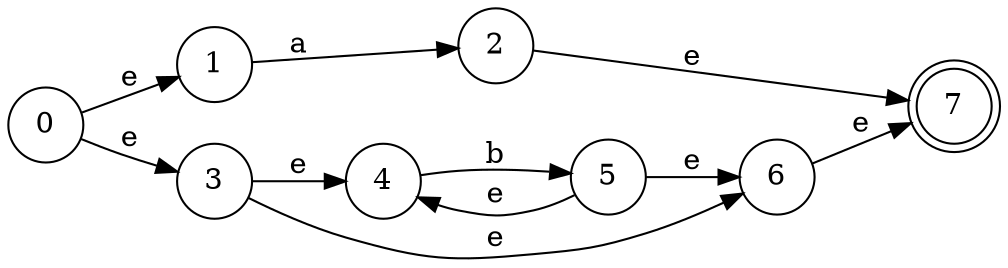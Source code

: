 strict digraph {
	rankdir=LR
	node [shape=circle]
	0 -> 1 [label=e]
	1 -> 2 [label=a]
	0 -> 3 [label=e]
	3 -> 4 [label=e]
	4 -> 5 [label=b]
	5 -> 4 [label=e]
	5 -> 6 [label=e]
	3 -> 6 [label=e]
	3 -> 4
	2 -> 7 [label=e]
	6 -> 7 [label=e]
	7 [shape=doublecircle]
}
